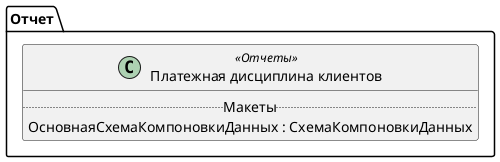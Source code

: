 ﻿@startuml ПлатежнаяДисциплинаКлиентов
'!include templates.wsd
'..\include templates.wsd
class Отчет.ПлатежнаяДисциплинаКлиентов as "Платежная дисциплина клиентов" <<Отчеты>>
{
..Макеты..
ОсновнаяСхемаКомпоновкиДанных : СхемаКомпоновкиДанных
}
@enduml
